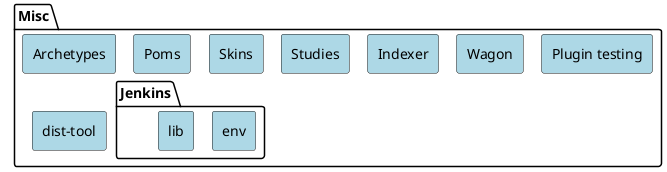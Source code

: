 /*
Licensed to the Apache Software Foundation (ASF) under one
or more contributor license agreements.  See the NOTICE file
distributed with this work for additional information
regarding copyright ownership.  The ASF licenses this file
to you under the Apache License, Version 2.0 (the
"License"); you may not use this file except in compliance
with the License.  You may obtain a copy of the License at

  http://www.apache.org/licenses/LICENSE-2.0

Unless required by applicable law or agreed to in writing,
software distributed under the License is distributed on an
"AS IS" BASIS, WITHOUT WARRANTIES OR CONDITIONS OF ANY
KIND, either express or implied.  See the License for the
specific language governing permissions and limitations
under the License.
*/
@startuml
!pragma layout smetana

skinparam rectangle {
  BackgroundColor LightBlue
}

package Misc {
  rectangle Archetypes
  rectangle Poms
  rectangle Skins
  rectangle Studies
  rectangle Indexer
  rectangle Wagon
  rectangle "Plugin testing"
  rectangle "dist-tool"
  package Jenkins {
    rectangle env
    rectangle lib
  }
}

'hidden dependencies to change layout
Archetypes -[hidden]right-> Poms
Poms -[hidden]right-> Skins
Skins -[hidden]right-> Studies
Studies -[hidden]right-> Indexer
Indexer -[hidden]right-> Wagon
Wagon -[hidden]right-> "Plugin testing"

Archetypes -[hidden]down-> "dist-tool"
"dist-tool" -[hidden]right-> Jenkins

'url of "Ant Tasks" is [[https://github.com/maven-resolver-ant-tasks]]

@enduml
